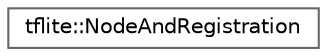 digraph "Graphical Class Hierarchy"
{
 // LATEX_PDF_SIZE
  bgcolor="transparent";
  edge [fontname=Helvetica,fontsize=10,labelfontname=Helvetica,labelfontsize=10];
  node [fontname=Helvetica,fontsize=10,shape=box,height=0.2,width=0.4];
  rankdir="LR";
  Node0 [id="Node000000",label="tflite::NodeAndRegistration",height=0.2,width=0.4,color="grey40", fillcolor="white", style="filled",URL="$structtflite_1_1_node_and_registration.html",tooltip=" "];
}
